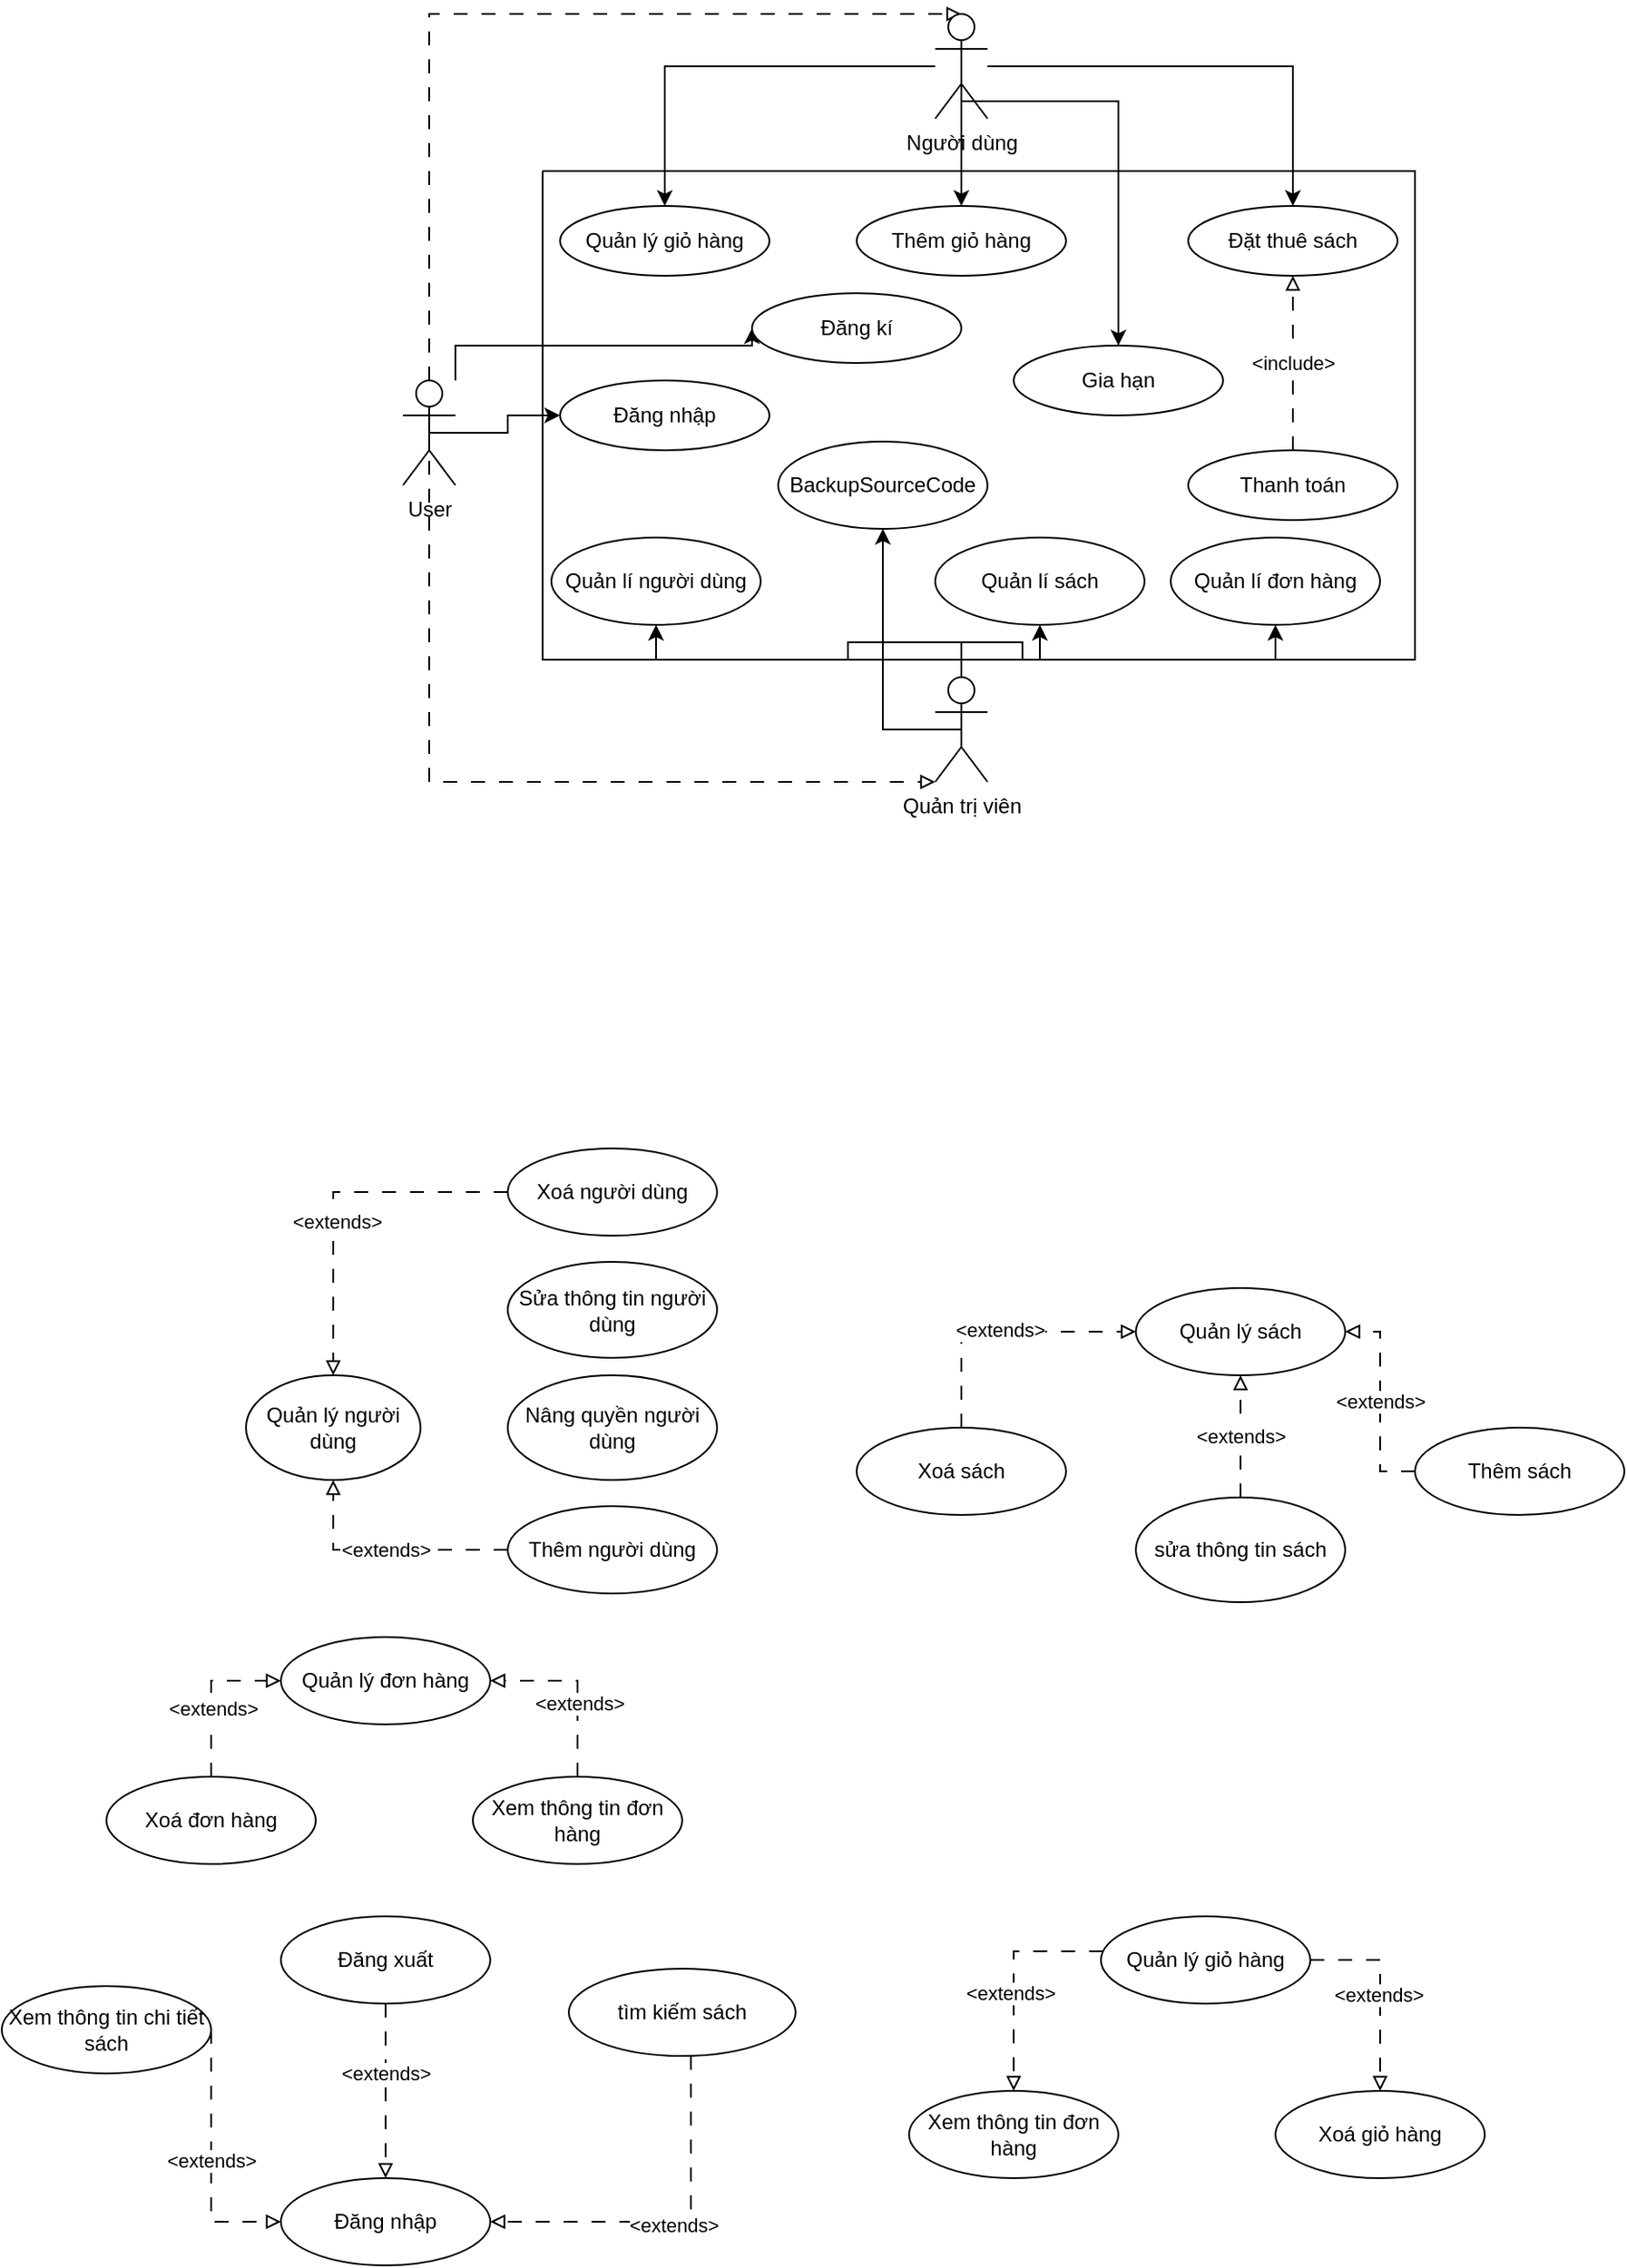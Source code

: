 <mxfile version="21.3.0" type="github">
  <diagram name="Page-1" id="_8bVg4KcjQ-vCVTVF04H">
    <mxGraphModel dx="1675" dy="452" grid="1" gridSize="10" guides="1" tooltips="1" connect="1" arrows="1" fold="1" page="1" pageScale="1" pageWidth="850" pageHeight="1100" math="0" shadow="0">
      <root>
        <mxCell id="0" />
        <mxCell id="1" parent="0" />
        <mxCell id="UjHxAH2bX7CEvZFCcsbU-24" style="edgeStyle=orthogonalEdgeStyle;rounded=0;orthogonalLoop=1;jettySize=auto;html=1;entryX=0;entryY=0.5;entryDx=0;entryDy=0;" parent="1" source="umWqZruVvDM2PWf6XDRT-1" target="umWqZruVvDM2PWf6XDRT-5" edge="1">
          <mxGeometry relative="1" as="geometry">
            <Array as="points">
              <mxPoint x="250" y="660" />
            </Array>
          </mxGeometry>
        </mxCell>
        <mxCell id="UjHxAH2bX7CEvZFCcsbU-31" style="edgeStyle=orthogonalEdgeStyle;rounded=0;orthogonalLoop=1;jettySize=auto;html=1;exitX=0.5;exitY=0.5;exitDx=0;exitDy=0;exitPerimeter=0;entryX=0;entryY=0.5;entryDx=0;entryDy=0;" parent="1" source="umWqZruVvDM2PWf6XDRT-1" target="umWqZruVvDM2PWf6XDRT-3" edge="1">
          <mxGeometry relative="1" as="geometry" />
        </mxCell>
        <mxCell id="UjHxAH2bX7CEvZFCcsbU-46" style="edgeStyle=orthogonalEdgeStyle;rounded=0;orthogonalLoop=1;jettySize=auto;html=1;exitX=0.5;exitY=0;exitDx=0;exitDy=0;exitPerimeter=0;entryX=0.5;entryY=0;entryDx=0;entryDy=0;entryPerimeter=0;dashed=1;endArrow=block;endFill=0;dashPattern=8 8;" parent="1" source="umWqZruVvDM2PWf6XDRT-1" target="umWqZruVvDM2PWf6XDRT-9" edge="1">
          <mxGeometry relative="1" as="geometry">
            <Array as="points">
              <mxPoint x="235" y="470" />
            </Array>
          </mxGeometry>
        </mxCell>
        <mxCell id="UjHxAH2bX7CEvZFCcsbU-47" style="edgeStyle=orthogonalEdgeStyle;rounded=0;orthogonalLoop=1;jettySize=auto;html=1;exitX=0.5;exitY=0.5;exitDx=0;exitDy=0;exitPerimeter=0;entryX=0;entryY=1;entryDx=0;entryDy=0;entryPerimeter=0;dashed=1;endArrow=block;endFill=0;dashPattern=8 8;" parent="1" source="umWqZruVvDM2PWf6XDRT-1" target="UjHxAH2bX7CEvZFCcsbU-5" edge="1">
          <mxGeometry relative="1" as="geometry">
            <Array as="points">
              <mxPoint x="235" y="910" />
            </Array>
          </mxGeometry>
        </mxCell>
        <mxCell id="umWqZruVvDM2PWf6XDRT-1" value="User" style="shape=umlActor;verticalLabelPosition=bottom;verticalAlign=top;html=1;outlineConnect=0;" parent="1" vertex="1">
          <mxGeometry x="220" y="680" width="30" height="60" as="geometry" />
        </mxCell>
        <mxCell id="umWqZruVvDM2PWf6XDRT-3" value="Đăng nhập" style="ellipse;whiteSpace=wrap;html=1;" parent="1" vertex="1">
          <mxGeometry x="310" y="680" width="120" height="40" as="geometry" />
        </mxCell>
        <mxCell id="umWqZruVvDM2PWf6XDRT-5" value="Đăng kí" style="ellipse;whiteSpace=wrap;html=1;" parent="1" vertex="1">
          <mxGeometry x="420" y="630" width="120" height="40" as="geometry" />
        </mxCell>
        <mxCell id="UjHxAH2bX7CEvZFCcsbU-35" style="edgeStyle=orthogonalEdgeStyle;rounded=0;orthogonalLoop=1;jettySize=auto;html=1;exitX=0.5;exitY=0.5;exitDx=0;exitDy=0;exitPerimeter=0;" parent="1" source="umWqZruVvDM2PWf6XDRT-9" target="umWqZruVvDM2PWf6XDRT-10" edge="1">
          <mxGeometry relative="1" as="geometry" />
        </mxCell>
        <mxCell id="UjHxAH2bX7CEvZFCcsbU-37" style="edgeStyle=orthogonalEdgeStyle;rounded=0;orthogonalLoop=1;jettySize=auto;html=1;" parent="1" source="umWqZruVvDM2PWf6XDRT-9" target="umWqZruVvDM2PWf6XDRT-15" edge="1">
          <mxGeometry relative="1" as="geometry" />
        </mxCell>
        <mxCell id="UjHxAH2bX7CEvZFCcsbU-38" style="edgeStyle=orthogonalEdgeStyle;rounded=0;orthogonalLoop=1;jettySize=auto;html=1;entryX=0.5;entryY=0;entryDx=0;entryDy=0;" parent="1" source="umWqZruVvDM2PWf6XDRT-9" target="umWqZruVvDM2PWf6XDRT-14" edge="1">
          <mxGeometry relative="1" as="geometry" />
        </mxCell>
        <mxCell id="sLHNT4tgapf9YTz1h-s4-8" style="edgeStyle=orthogonalEdgeStyle;rounded=0;orthogonalLoop=1;jettySize=auto;html=1;exitX=0.5;exitY=0.5;exitDx=0;exitDy=0;exitPerimeter=0;entryX=0.5;entryY=0;entryDx=0;entryDy=0;" edge="1" parent="1" source="umWqZruVvDM2PWf6XDRT-9" target="sLHNT4tgapf9YTz1h-s4-7">
          <mxGeometry relative="1" as="geometry">
            <Array as="points">
              <mxPoint x="540" y="520" />
              <mxPoint x="630" y="520" />
            </Array>
          </mxGeometry>
        </mxCell>
        <mxCell id="umWqZruVvDM2PWf6XDRT-9" value="Người dùng" style="shape=umlActor;verticalLabelPosition=bottom;verticalAlign=top;html=1;outlineConnect=0;" parent="1" vertex="1">
          <mxGeometry x="525" y="470" width="30" height="60" as="geometry" />
        </mxCell>
        <mxCell id="umWqZruVvDM2PWf6XDRT-10" value="Thêm giỏ hàng" style="ellipse;whiteSpace=wrap;html=1;" parent="1" vertex="1">
          <mxGeometry x="480" y="580" width="120" height="40" as="geometry" />
        </mxCell>
        <mxCell id="umWqZruVvDM2PWf6XDRT-15" value="Đặt thuê sách" style="ellipse;whiteSpace=wrap;html=1;" parent="1" vertex="1">
          <mxGeometry x="670" y="580" width="120" height="40" as="geometry" />
        </mxCell>
        <mxCell id="UjHxAH2bX7CEvZFCcsbU-32" style="edgeStyle=orthogonalEdgeStyle;rounded=0;orthogonalLoop=1;jettySize=auto;html=1;exitX=0.5;exitY=0;exitDx=0;exitDy=0;exitPerimeter=0;entryX=0.5;entryY=1;entryDx=0;entryDy=0;" parent="1" source="UjHxAH2bX7CEvZFCcsbU-5" target="UjHxAH2bX7CEvZFCcsbU-12" edge="1">
          <mxGeometry relative="1" as="geometry" />
        </mxCell>
        <mxCell id="UjHxAH2bX7CEvZFCcsbU-33" style="edgeStyle=orthogonalEdgeStyle;rounded=0;orthogonalLoop=1;jettySize=auto;html=1;exitX=0.5;exitY=0;exitDx=0;exitDy=0;exitPerimeter=0;entryX=0.5;entryY=1;entryDx=0;entryDy=0;" parent="1" source="UjHxAH2bX7CEvZFCcsbU-5" target="UjHxAH2bX7CEvZFCcsbU-13" edge="1">
          <mxGeometry relative="1" as="geometry">
            <Array as="points">
              <mxPoint x="540" y="840" />
              <mxPoint x="720" y="840" />
            </Array>
          </mxGeometry>
        </mxCell>
        <mxCell id="UjHxAH2bX7CEvZFCcsbU-34" style="edgeStyle=orthogonalEdgeStyle;rounded=0;orthogonalLoop=1;jettySize=auto;html=1;exitX=0.5;exitY=0;exitDx=0;exitDy=0;exitPerimeter=0;" parent="1" source="UjHxAH2bX7CEvZFCcsbU-5" target="UjHxAH2bX7CEvZFCcsbU-10" edge="1">
          <mxGeometry relative="1" as="geometry" />
        </mxCell>
        <mxCell id="sLHNT4tgapf9YTz1h-s4-11" style="edgeStyle=orthogonalEdgeStyle;rounded=0;orthogonalLoop=1;jettySize=auto;html=1;exitX=0.5;exitY=0.5;exitDx=0;exitDy=0;exitPerimeter=0;entryX=0.5;entryY=1;entryDx=0;entryDy=0;" edge="1" parent="1" source="UjHxAH2bX7CEvZFCcsbU-5" target="sLHNT4tgapf9YTz1h-s4-9">
          <mxGeometry relative="1" as="geometry">
            <Array as="points">
              <mxPoint x="495" y="880" />
            </Array>
          </mxGeometry>
        </mxCell>
        <mxCell id="UjHxAH2bX7CEvZFCcsbU-5" value="Quản trị viên" style="shape=umlActor;verticalLabelPosition=bottom;verticalAlign=top;html=1;outlineConnect=0;" parent="1" vertex="1">
          <mxGeometry x="525" y="850" width="30" height="60" as="geometry" />
        </mxCell>
        <mxCell id="UjHxAH2bX7CEvZFCcsbU-10" value="Quản lí người dùng" style="ellipse;whiteSpace=wrap;html=1;" parent="1" vertex="1">
          <mxGeometry x="305" y="770" width="120" height="50" as="geometry" />
        </mxCell>
        <mxCell id="UjHxAH2bX7CEvZFCcsbU-12" value="Quản lí sách" style="ellipse;whiteSpace=wrap;html=1;" parent="1" vertex="1">
          <mxGeometry x="525" y="770" width="120" height="50" as="geometry" />
        </mxCell>
        <mxCell id="UjHxAH2bX7CEvZFCcsbU-13" value="Quản lí đơn hàng" style="ellipse;whiteSpace=wrap;html=1;" parent="1" vertex="1">
          <mxGeometry x="660" y="770" width="120" height="50" as="geometry" />
        </mxCell>
        <mxCell id="UjHxAH2bX7CEvZFCcsbU-50" value="&amp;lt;include&amp;gt;" style="edgeStyle=orthogonalEdgeStyle;rounded=0;orthogonalLoop=1;jettySize=auto;html=1;entryX=0.5;entryY=1;entryDx=0;entryDy=0;dashed=1;dashPattern=8 8;endArrow=block;endFill=0;" parent="1" source="UjHxAH2bX7CEvZFCcsbU-49" target="umWqZruVvDM2PWf6XDRT-15" edge="1">
          <mxGeometry relative="1" as="geometry" />
        </mxCell>
        <mxCell id="UjHxAH2bX7CEvZFCcsbU-49" value="Thanh toán" style="ellipse;whiteSpace=wrap;html=1;" parent="1" vertex="1">
          <mxGeometry x="670" y="720" width="120" height="40" as="geometry" />
        </mxCell>
        <mxCell id="UjHxAH2bX7CEvZFCcsbU-52" value="" style="endArrow=none;html=1;rounded=0;" parent="1" edge="1">
          <mxGeometry width="50" height="50" relative="1" as="geometry">
            <mxPoint x="300" y="560" as="sourcePoint" />
            <mxPoint x="300" y="560" as="targetPoint" />
            <Array as="points">
              <mxPoint x="800" y="560" />
              <mxPoint x="800" y="840" />
              <mxPoint x="300" y="840" />
            </Array>
          </mxGeometry>
        </mxCell>
        <mxCell id="umWqZruVvDM2PWf6XDRT-14" value="Quản lý giỏ hàng" style="ellipse;whiteSpace=wrap;html=1;" parent="1" vertex="1">
          <mxGeometry x="310" y="580" width="120" height="40" as="geometry" />
        </mxCell>
        <mxCell id="UjHxAH2bX7CEvZFCcsbU-58" value="Quản lý người dùng" style="ellipse;whiteSpace=wrap;html=1;" parent="1" vertex="1">
          <mxGeometry x="130" y="1250" width="100" height="60" as="geometry" />
        </mxCell>
        <mxCell id="UjHxAH2bX7CEvZFCcsbU-62" style="edgeStyle=orthogonalEdgeStyle;rounded=0;orthogonalLoop=1;jettySize=auto;html=1;exitX=0;exitY=0.5;exitDx=0;exitDy=0;entryX=0.5;entryY=0;entryDx=0;entryDy=0;dashed=1;dashPattern=8 8;endArrow=block;endFill=0;" parent="1" source="UjHxAH2bX7CEvZFCcsbU-59" target="UjHxAH2bX7CEvZFCcsbU-58" edge="1">
          <mxGeometry relative="1" as="geometry" />
        </mxCell>
        <mxCell id="UjHxAH2bX7CEvZFCcsbU-63" value="&amp;lt;extends&amp;gt;" style="edgeLabel;html=1;align=center;verticalAlign=middle;resizable=0;points=[];" parent="UjHxAH2bX7CEvZFCcsbU-62" vertex="1" connectable="0">
          <mxGeometry x="0.136" y="2" relative="1" as="geometry">
            <mxPoint as="offset" />
          </mxGeometry>
        </mxCell>
        <mxCell id="UjHxAH2bX7CEvZFCcsbU-59" value="Xoá người dùng" style="ellipse;whiteSpace=wrap;html=1;" parent="1" vertex="1">
          <mxGeometry x="280" y="1120" width="120" height="50" as="geometry" />
        </mxCell>
        <mxCell id="UjHxAH2bX7CEvZFCcsbU-64" value="&amp;lt;extends&amp;gt;" style="edgeStyle=orthogonalEdgeStyle;rounded=0;orthogonalLoop=1;jettySize=auto;html=1;entryX=0.5;entryY=1;entryDx=0;entryDy=0;dashed=1;dashPattern=8 8;endArrow=block;endFill=0;" parent="1" source="UjHxAH2bX7CEvZFCcsbU-60" target="UjHxAH2bX7CEvZFCcsbU-58" edge="1">
          <mxGeometry relative="1" as="geometry" />
        </mxCell>
        <mxCell id="UjHxAH2bX7CEvZFCcsbU-60" value="Thêm người dùng" style="ellipse;whiteSpace=wrap;html=1;" parent="1" vertex="1">
          <mxGeometry x="280" y="1325" width="120" height="50" as="geometry" />
        </mxCell>
        <mxCell id="UjHxAH2bX7CEvZFCcsbU-65" value="Quản lý sách" style="ellipse;whiteSpace=wrap;html=1;align=center;" parent="1" vertex="1">
          <mxGeometry x="640" y="1200" width="120" height="50" as="geometry" />
        </mxCell>
        <mxCell id="UjHxAH2bX7CEvZFCcsbU-84" value="&amp;lt;extends&amp;gt;" style="edgeStyle=orthogonalEdgeStyle;rounded=0;orthogonalLoop=1;jettySize=auto;html=1;entryX=1;entryY=0.5;entryDx=0;entryDy=0;dashed=1;dashPattern=8 8;endArrow=block;endFill=0;" parent="1" source="UjHxAH2bX7CEvZFCcsbU-66" target="UjHxAH2bX7CEvZFCcsbU-65" edge="1">
          <mxGeometry relative="1" as="geometry" />
        </mxCell>
        <mxCell id="UjHxAH2bX7CEvZFCcsbU-66" value="Thêm sách" style="ellipse;whiteSpace=wrap;html=1;" parent="1" vertex="1">
          <mxGeometry x="800" y="1280" width="120" height="50" as="geometry" />
        </mxCell>
        <mxCell id="UjHxAH2bX7CEvZFCcsbU-85" style="edgeStyle=orthogonalEdgeStyle;rounded=0;orthogonalLoop=1;jettySize=auto;html=1;exitX=0.5;exitY=0;exitDx=0;exitDy=0;entryX=0;entryY=0.5;entryDx=0;entryDy=0;dashed=1;dashPattern=8 8;endArrow=block;endFill=0;" parent="1" source="UjHxAH2bX7CEvZFCcsbU-67" target="UjHxAH2bX7CEvZFCcsbU-65" edge="1">
          <mxGeometry relative="1" as="geometry" />
        </mxCell>
        <mxCell id="UjHxAH2bX7CEvZFCcsbU-86" value="&amp;lt;extends&amp;gt;" style="edgeLabel;html=1;align=center;verticalAlign=middle;resizable=0;points=[];" parent="UjHxAH2bX7CEvZFCcsbU-85" vertex="1" connectable="0">
          <mxGeometry x="-0.006" y="1" relative="1" as="geometry">
            <mxPoint as="offset" />
          </mxGeometry>
        </mxCell>
        <mxCell id="UjHxAH2bX7CEvZFCcsbU-67" value="Xoá sách" style="ellipse;whiteSpace=wrap;html=1;" parent="1" vertex="1">
          <mxGeometry x="480" y="1280" width="120" height="50" as="geometry" />
        </mxCell>
        <mxCell id="UjHxAH2bX7CEvZFCcsbU-103" value="&amp;lt;extends&amp;gt;" style="edgeStyle=orthogonalEdgeStyle;rounded=0;orthogonalLoop=1;jettySize=auto;html=1;exitX=0.5;exitY=0;exitDx=0;exitDy=0;entryX=0.5;entryY=1;entryDx=0;entryDy=0;dashed=1;dashPattern=8 8;endArrow=block;endFill=0;" parent="1" source="UjHxAH2bX7CEvZFCcsbU-68" target="UjHxAH2bX7CEvZFCcsbU-65" edge="1">
          <mxGeometry relative="1" as="geometry" />
        </mxCell>
        <mxCell id="UjHxAH2bX7CEvZFCcsbU-68" value="sửa thông tin sách" style="ellipse;whiteSpace=wrap;html=1;" parent="1" vertex="1">
          <mxGeometry x="640" y="1320" width="120" height="60" as="geometry" />
        </mxCell>
        <mxCell id="UjHxAH2bX7CEvZFCcsbU-69" value="Quản lý đơn hàng" style="ellipse;whiteSpace=wrap;html=1;" parent="1" vertex="1">
          <mxGeometry x="150" y="1400" width="120" height="50" as="geometry" />
        </mxCell>
        <mxCell id="UjHxAH2bX7CEvZFCcsbU-87" style="edgeStyle=orthogonalEdgeStyle;rounded=0;orthogonalLoop=1;jettySize=auto;html=1;entryX=0;entryY=0.5;entryDx=0;entryDy=0;dashed=1;dashPattern=8 8;endArrow=block;endFill=0;" parent="1" source="UjHxAH2bX7CEvZFCcsbU-70" target="UjHxAH2bX7CEvZFCcsbU-69" edge="1">
          <mxGeometry relative="1" as="geometry" />
        </mxCell>
        <mxCell id="UjHxAH2bX7CEvZFCcsbU-88" value="&amp;lt;extends&amp;gt;" style="edgeLabel;html=1;align=center;verticalAlign=middle;resizable=0;points=[];" parent="UjHxAH2bX7CEvZFCcsbU-87" vertex="1" connectable="0">
          <mxGeometry x="-0.179" y="-1" relative="1" as="geometry">
            <mxPoint as="offset" />
          </mxGeometry>
        </mxCell>
        <mxCell id="UjHxAH2bX7CEvZFCcsbU-70" value="Xoá đơn hàng" style="ellipse;whiteSpace=wrap;html=1;" parent="1" vertex="1">
          <mxGeometry x="50" y="1480" width="120" height="50" as="geometry" />
        </mxCell>
        <mxCell id="UjHxAH2bX7CEvZFCcsbU-89" style="edgeStyle=orthogonalEdgeStyle;rounded=0;orthogonalLoop=1;jettySize=auto;html=1;entryX=1;entryY=0.5;entryDx=0;entryDy=0;dashed=1;dashPattern=8 8;endArrow=block;endFill=0;" parent="1" source="UjHxAH2bX7CEvZFCcsbU-71" target="UjHxAH2bX7CEvZFCcsbU-69" edge="1">
          <mxGeometry relative="1" as="geometry" />
        </mxCell>
        <mxCell id="UjHxAH2bX7CEvZFCcsbU-90" value="&amp;lt;extends&amp;gt;" style="edgeLabel;html=1;align=center;verticalAlign=middle;resizable=0;points=[];" parent="UjHxAH2bX7CEvZFCcsbU-89" vertex="1" connectable="0">
          <mxGeometry x="-0.2" y="-1" relative="1" as="geometry">
            <mxPoint as="offset" />
          </mxGeometry>
        </mxCell>
        <mxCell id="UjHxAH2bX7CEvZFCcsbU-71" value="Xem thông tin đơn hàng" style="ellipse;whiteSpace=wrap;html=1;" parent="1" vertex="1">
          <mxGeometry x="260" y="1480" width="120" height="50" as="geometry" />
        </mxCell>
        <mxCell id="UjHxAH2bX7CEvZFCcsbU-98" style="edgeStyle=orthogonalEdgeStyle;rounded=0;orthogonalLoop=1;jettySize=auto;html=1;entryX=0.5;entryY=0;entryDx=0;entryDy=0;dashed=1;dashPattern=8 8;endArrow=block;endFill=0;" parent="1" source="UjHxAH2bX7CEvZFCcsbU-72" target="UjHxAH2bX7CEvZFCcsbU-74" edge="1">
          <mxGeometry relative="1" as="geometry">
            <Array as="points">
              <mxPoint x="570" y="1580" />
            </Array>
          </mxGeometry>
        </mxCell>
        <mxCell id="UjHxAH2bX7CEvZFCcsbU-99" value="&amp;lt;extends&amp;gt;" style="edgeLabel;html=1;align=center;verticalAlign=middle;resizable=0;points=[];" parent="UjHxAH2bX7CEvZFCcsbU-98" vertex="1" connectable="0">
          <mxGeometry x="0.146" y="-2" relative="1" as="geometry">
            <mxPoint as="offset" />
          </mxGeometry>
        </mxCell>
        <mxCell id="UjHxAH2bX7CEvZFCcsbU-101" style="edgeStyle=orthogonalEdgeStyle;rounded=0;orthogonalLoop=1;jettySize=auto;html=1;exitX=1;exitY=0.5;exitDx=0;exitDy=0;dashed=1;dashPattern=8 8;endArrow=block;endFill=0;" parent="1" source="UjHxAH2bX7CEvZFCcsbU-72" target="UjHxAH2bX7CEvZFCcsbU-73" edge="1">
          <mxGeometry relative="1" as="geometry" />
        </mxCell>
        <mxCell id="UjHxAH2bX7CEvZFCcsbU-102" value="&amp;lt;extends&amp;gt;" style="edgeLabel;html=1;align=center;verticalAlign=middle;resizable=0;points=[];" parent="UjHxAH2bX7CEvZFCcsbU-101" vertex="1" connectable="0">
          <mxGeometry x="0.043" y="-1" relative="1" as="geometry">
            <mxPoint as="offset" />
          </mxGeometry>
        </mxCell>
        <mxCell id="UjHxAH2bX7CEvZFCcsbU-72" value="Quản lý giỏ hàng" style="ellipse;whiteSpace=wrap;html=1;" parent="1" vertex="1">
          <mxGeometry x="620" y="1560" width="120" height="50" as="geometry" />
        </mxCell>
        <mxCell id="UjHxAH2bX7CEvZFCcsbU-73" value="Xoá giỏ hàng" style="ellipse;whiteSpace=wrap;html=1;" parent="1" vertex="1">
          <mxGeometry x="720" y="1660" width="120" height="50" as="geometry" />
        </mxCell>
        <mxCell id="UjHxAH2bX7CEvZFCcsbU-74" value="Xem thông tin đơn hàng" style="ellipse;whiteSpace=wrap;html=1;" parent="1" vertex="1">
          <mxGeometry x="510" y="1660" width="120" height="50" as="geometry" />
        </mxCell>
        <mxCell id="UjHxAH2bX7CEvZFCcsbU-75" value="Đăng nhập" style="ellipse;whiteSpace=wrap;html=1;" parent="1" vertex="1">
          <mxGeometry x="150" y="1710" width="120" height="50" as="geometry" />
        </mxCell>
        <mxCell id="UjHxAH2bX7CEvZFCcsbU-97" value="&amp;lt;extends&amp;gt;" style="edgeStyle=orthogonalEdgeStyle;rounded=0;orthogonalLoop=1;jettySize=auto;html=1;dashed=1;dashPattern=8 8;endArrow=block;endFill=0;" parent="1" source="UjHxAH2bX7CEvZFCcsbU-76" target="UjHxAH2bX7CEvZFCcsbU-75" edge="1">
          <mxGeometry relative="1" as="geometry">
            <Array as="points">
              <mxPoint x="110" y="1735" />
              <mxPoint x="110" y="1735" />
            </Array>
          </mxGeometry>
        </mxCell>
        <mxCell id="UjHxAH2bX7CEvZFCcsbU-76" value="Xem thông tin chi tiết sách" style="ellipse;whiteSpace=wrap;html=1;" parent="1" vertex="1">
          <mxGeometry x="-10" y="1600" width="120" height="50" as="geometry" />
        </mxCell>
        <mxCell id="UjHxAH2bX7CEvZFCcsbU-94" style="edgeStyle=orthogonalEdgeStyle;rounded=0;orthogonalLoop=1;jettySize=auto;html=1;entryX=1;entryY=0.5;entryDx=0;entryDy=0;dashed=1;dashPattern=8 8;endArrow=block;endFill=0;" parent="1" source="UjHxAH2bX7CEvZFCcsbU-77" target="UjHxAH2bX7CEvZFCcsbU-75" edge="1">
          <mxGeometry relative="1" as="geometry">
            <Array as="points">
              <mxPoint x="385" y="1735" />
            </Array>
          </mxGeometry>
        </mxCell>
        <mxCell id="UjHxAH2bX7CEvZFCcsbU-95" value="&amp;lt;extends&amp;gt;" style="edgeLabel;html=1;align=center;verticalAlign=middle;resizable=0;points=[];" parent="UjHxAH2bX7CEvZFCcsbU-94" vertex="1" connectable="0">
          <mxGeometry y="2" relative="1" as="geometry">
            <mxPoint as="offset" />
          </mxGeometry>
        </mxCell>
        <mxCell id="UjHxAH2bX7CEvZFCcsbU-77" value="tìm kiếm sách" style="ellipse;whiteSpace=wrap;html=1;" parent="1" vertex="1">
          <mxGeometry x="315" y="1590" width="130" height="50" as="geometry" />
        </mxCell>
        <mxCell id="UjHxAH2bX7CEvZFCcsbU-91" style="edgeStyle=orthogonalEdgeStyle;rounded=0;orthogonalLoop=1;jettySize=auto;html=1;dashed=1;dashPattern=8 8;endArrow=block;endFill=0;entryX=0.5;entryY=0;entryDx=0;entryDy=0;" parent="1" source="UjHxAH2bX7CEvZFCcsbU-78" target="UjHxAH2bX7CEvZFCcsbU-75" edge="1">
          <mxGeometry relative="1" as="geometry">
            <mxPoint x="199" y="1763" as="targetPoint" />
          </mxGeometry>
        </mxCell>
        <mxCell id="UjHxAH2bX7CEvZFCcsbU-96" value="&amp;lt;extends&amp;gt;" style="edgeLabel;html=1;align=center;verticalAlign=middle;resizable=0;points=[];" parent="UjHxAH2bX7CEvZFCcsbU-91" vertex="1" connectable="0">
          <mxGeometry x="-0.2" relative="1" as="geometry">
            <mxPoint as="offset" />
          </mxGeometry>
        </mxCell>
        <mxCell id="UjHxAH2bX7CEvZFCcsbU-78" value="Đăng xuất" style="ellipse;whiteSpace=wrap;html=1;" parent="1" vertex="1">
          <mxGeometry x="150" y="1560" width="120" height="50" as="geometry" />
        </mxCell>
        <mxCell id="sLHNT4tgapf9YTz1h-s4-5" value="Sửa thông tin người dùng" style="ellipse;whiteSpace=wrap;html=1;" vertex="1" parent="1">
          <mxGeometry x="280" y="1185" width="120" height="55" as="geometry" />
        </mxCell>
        <mxCell id="sLHNT4tgapf9YTz1h-s4-6" value="Nâng quyền người dùng" style="ellipse;whiteSpace=wrap;html=1;" vertex="1" parent="1">
          <mxGeometry x="280" y="1250" width="120" height="60" as="geometry" />
        </mxCell>
        <mxCell id="sLHNT4tgapf9YTz1h-s4-7" value="Gia hạn" style="ellipse;whiteSpace=wrap;html=1;" vertex="1" parent="1">
          <mxGeometry x="570" y="660" width="120" height="40" as="geometry" />
        </mxCell>
        <mxCell id="sLHNT4tgapf9YTz1h-s4-9" value="BackupSourceCode" style="ellipse;whiteSpace=wrap;html=1;" vertex="1" parent="1">
          <mxGeometry x="435" y="715" width="120" height="50" as="geometry" />
        </mxCell>
      </root>
    </mxGraphModel>
  </diagram>
</mxfile>
